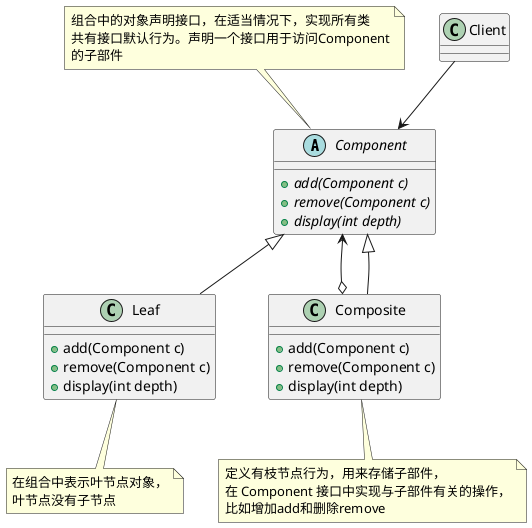 @startuml design

abstract Component{
    + {abstract} add(Component c)
    + {abstract} remove(Component c)
    + {abstract} display(int depth)
}

note top of Component
组合中的对象声明接口，在适当情况下，实现所有类
共有接口默认行为。声明一个接口用于访问Component
的子部件
end note

Client --> Component

class Leaf {
    + add(Component c)
    + remove(Component c)
    + display(int depth)
}

note bottom of Leaf
在组合中表示叶节点对象，
叶节点没有子节点
end note

class Composite {
    + add(Component c)
    + remove(Component c)
    + display(int depth)
}

note bottom of Composite
定义有枝节点行为，用来存储子部件，
在 Component 接口中实现与子部件有关的操作，
比如增加add和删除remove
end note

Component <--o Composite

Component <|-- Leaf
Component <|-- Composite

@enduml